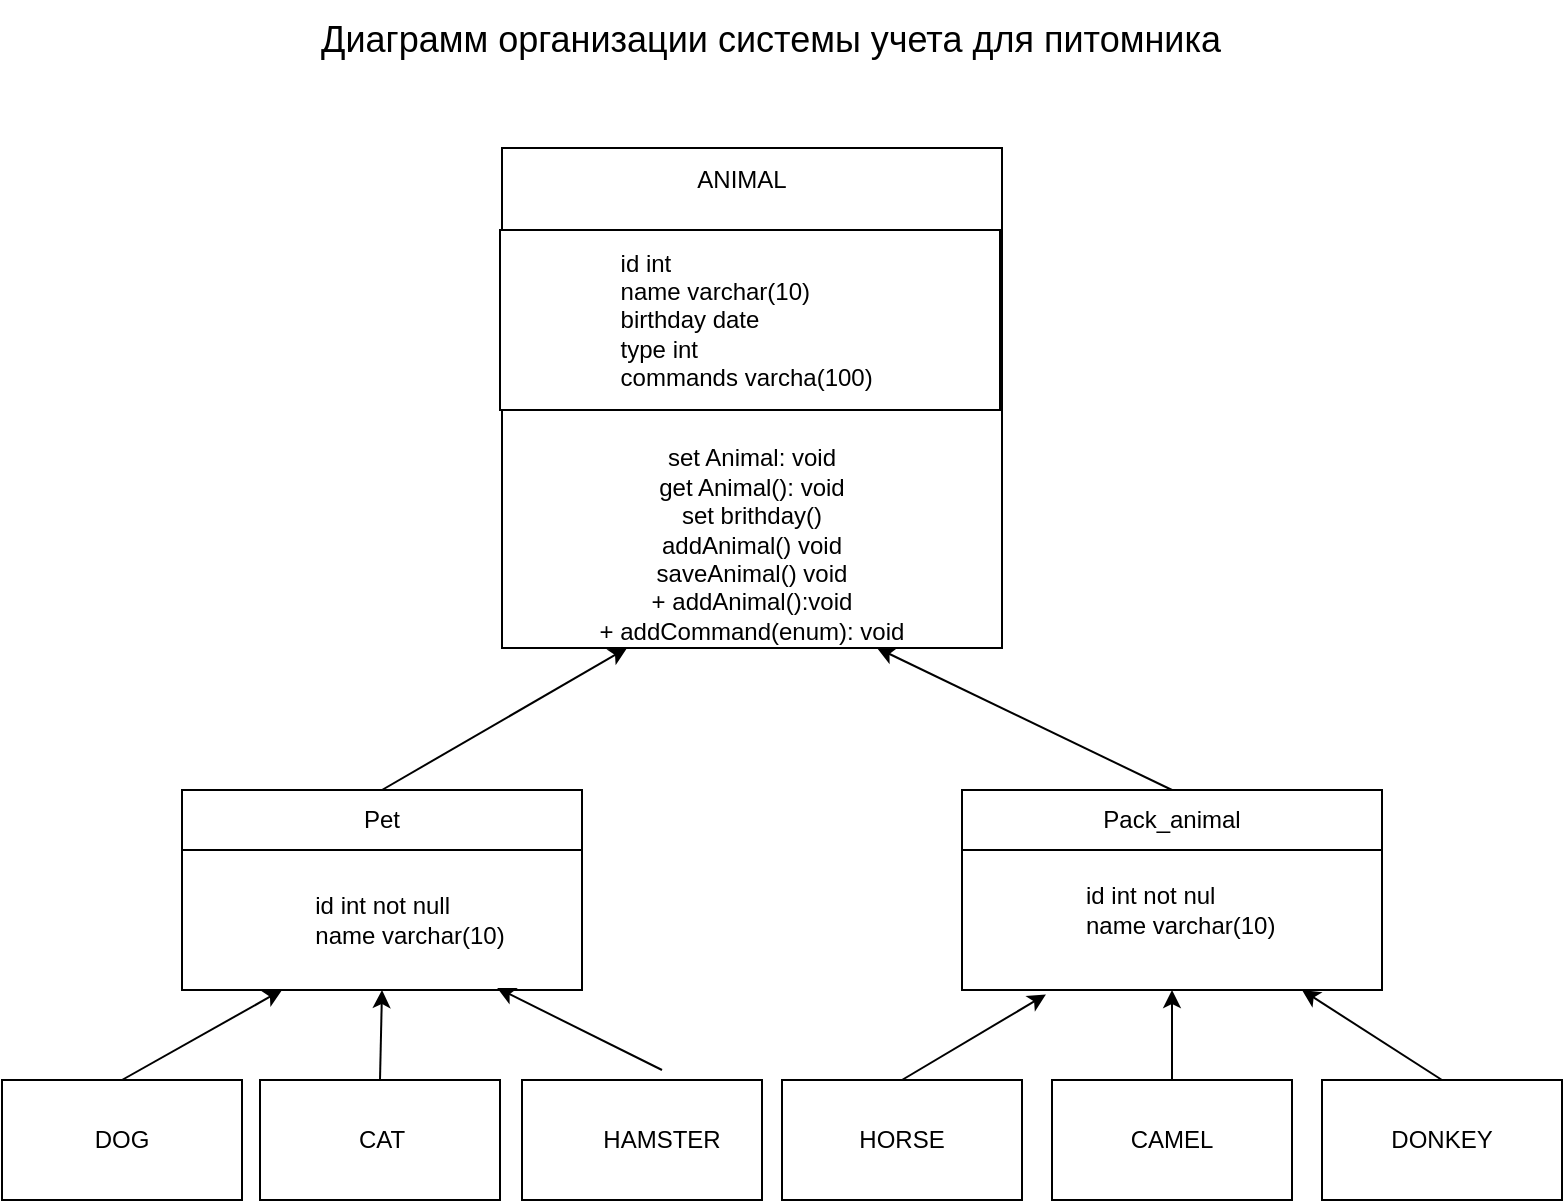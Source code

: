 <mxfile version="22.1.2" type="device">
  <diagram name="Страница — 1" id="SyRg5tXbsEuh2-FKaKii">
    <mxGraphModel dx="1036" dy="614" grid="1" gridSize="10" guides="1" tooltips="1" connect="1" arrows="1" fold="1" page="1" pageScale="1" pageWidth="827" pageHeight="1169" math="0" shadow="0">
      <root>
        <mxCell id="0" />
        <mxCell id="1" parent="0" />
        <mxCell id="GRIO4pkYDHqeG1bbn13S-2" value="&lt;font style=&quot;font-size: 18px;&quot;&gt;Диаграмм организации системы учета для питомника&lt;/font&gt;" style="text;html=1;align=center;verticalAlign=middle;resizable=0;points=[];autosize=1;strokeColor=none;fillColor=none;" parent="1" vertex="1">
          <mxGeometry x="179" y="45" width="470" height="40" as="geometry" />
        </mxCell>
        <mxCell id="GRIO4pkYDHqeG1bbn13S-3" value="" style="whiteSpace=wrap;html=1;aspect=fixed;" parent="1" vertex="1">
          <mxGeometry x="280" y="119" width="250" height="250" as="geometry" />
        </mxCell>
        <mxCell id="GRIO4pkYDHqeG1bbn13S-5" value="&lt;div style=&quot;text-align: left;&quot;&gt;&lt;span style=&quot;background-color: initial;&quot;&gt;id int&lt;/span&gt;&lt;/div&gt;&lt;div style=&quot;text-align: left;&quot;&gt;&lt;span style=&quot;background-color: initial;&quot;&gt;name varchar(10)&lt;/span&gt;&lt;/div&gt;&lt;div style=&quot;text-align: left;&quot;&gt;&lt;span style=&quot;background-color: initial;&quot;&gt;birthday date&lt;/span&gt;&lt;/div&gt;&lt;div style=&quot;text-align: left;&quot;&gt;&lt;span style=&quot;background-color: initial;&quot;&gt;type int&lt;/span&gt;&lt;/div&gt;&lt;div style=&quot;text-align: left;&quot;&gt;&lt;span style=&quot;background-color: initial;&quot;&gt;commands varcha(100)&amp;nbsp;&lt;/span&gt;&lt;/div&gt;" style="rounded=0;whiteSpace=wrap;html=1;" parent="1" vertex="1">
          <mxGeometry x="279" y="160" width="250" height="90" as="geometry" />
        </mxCell>
        <mxCell id="GRIO4pkYDHqeG1bbn13S-7" value="ANIMAL" style="text;html=1;strokeColor=none;fillColor=none;align=center;verticalAlign=middle;whiteSpace=wrap;rounded=0;" parent="1" vertex="1">
          <mxGeometry x="320" y="110" width="160" height="50" as="geometry" />
        </mxCell>
        <mxCell id="GRIO4pkYDHqeG1bbn13S-8" value="" style="rounded=0;whiteSpace=wrap;html=1;" parent="1" vertex="1">
          <mxGeometry x="120" y="440" width="200" height="100" as="geometry" />
        </mxCell>
        <mxCell id="GRIO4pkYDHqeG1bbn13S-9" value="" style="rounded=0;whiteSpace=wrap;html=1;" parent="1" vertex="1">
          <mxGeometry x="510" y="440" width="210" height="100" as="geometry" />
        </mxCell>
        <mxCell id="GRIO4pkYDHqeG1bbn13S-10" value="" style="endArrow=classic;html=1;rounded=0;exitX=0.5;exitY=0;exitDx=0;exitDy=0;entryX=0.25;entryY=1;entryDx=0;entryDy=0;" parent="1" source="GRIO4pkYDHqeG1bbn13S-8" target="GRIO4pkYDHqeG1bbn13S-3" edge="1">
          <mxGeometry width="50" height="50" relative="1" as="geometry">
            <mxPoint x="390" y="340" as="sourcePoint" />
            <mxPoint x="440" y="290" as="targetPoint" />
          </mxGeometry>
        </mxCell>
        <mxCell id="GRIO4pkYDHqeG1bbn13S-12" value="" style="endArrow=classic;html=1;rounded=0;entryX=0.75;entryY=1;entryDx=0;entryDy=0;exitX=0.5;exitY=0;exitDx=0;exitDy=0;" parent="1" source="GRIO4pkYDHqeG1bbn13S-9" target="GRIO4pkYDHqeG1bbn13S-3" edge="1">
          <mxGeometry width="50" height="50" relative="1" as="geometry">
            <mxPoint x="540" y="430" as="sourcePoint" />
            <mxPoint x="440" y="290" as="targetPoint" />
          </mxGeometry>
        </mxCell>
        <mxCell id="GRIO4pkYDHqeG1bbn13S-13" value="" style="rounded=0;whiteSpace=wrap;html=1;" parent="1" vertex="1">
          <mxGeometry x="159" y="585" width="120" height="60" as="geometry" />
        </mxCell>
        <mxCell id="GRIO4pkYDHqeG1bbn13S-14" value="" style="rounded=0;whiteSpace=wrap;html=1;" parent="1" vertex="1">
          <mxGeometry x="290" y="585" width="120" height="60" as="geometry" />
        </mxCell>
        <mxCell id="GRIO4pkYDHqeG1bbn13S-15" value="" style="rounded=0;whiteSpace=wrap;html=1;" parent="1" vertex="1">
          <mxGeometry x="30" y="585" width="120" height="60" as="geometry" />
        </mxCell>
        <mxCell id="GRIO4pkYDHqeG1bbn13S-16" value="CAMEL" style="rounded=0;whiteSpace=wrap;html=1;" parent="1" vertex="1">
          <mxGeometry x="555" y="585" width="120" height="60" as="geometry" />
        </mxCell>
        <mxCell id="GRIO4pkYDHqeG1bbn13S-17" value="HORSE" style="rounded=0;whiteSpace=wrap;html=1;" parent="1" vertex="1">
          <mxGeometry x="420" y="585" width="120" height="60" as="geometry" />
        </mxCell>
        <mxCell id="GRIO4pkYDHqeG1bbn13S-18" value="" style="rounded=0;whiteSpace=wrap;html=1;" parent="1" vertex="1">
          <mxGeometry x="690" y="585" width="120" height="60" as="geometry" />
        </mxCell>
        <mxCell id="GRIO4pkYDHqeG1bbn13S-26" value="DOG" style="text;html=1;strokeColor=none;fillColor=none;align=center;verticalAlign=middle;whiteSpace=wrap;rounded=0;" parent="1" vertex="1">
          <mxGeometry x="60" y="600" width="60" height="30" as="geometry" />
        </mxCell>
        <mxCell id="GRIO4pkYDHqeG1bbn13S-27" value="CAT" style="text;html=1;strokeColor=none;fillColor=none;align=center;verticalAlign=middle;whiteSpace=wrap;rounded=0;" parent="1" vertex="1">
          <mxGeometry x="190" y="600" width="60" height="30" as="geometry" />
        </mxCell>
        <mxCell id="GRIO4pkYDHqeG1bbn13S-28" value="HAMSTER" style="text;html=1;strokeColor=none;fillColor=none;align=center;verticalAlign=middle;whiteSpace=wrap;rounded=0;" parent="1" vertex="1">
          <mxGeometry x="330" y="600" width="60" height="30" as="geometry" />
        </mxCell>
        <mxCell id="GRIO4pkYDHqeG1bbn13S-29" value="DONKEY" style="text;html=1;strokeColor=none;fillColor=none;align=center;verticalAlign=middle;whiteSpace=wrap;rounded=0;" parent="1" vertex="1">
          <mxGeometry x="720" y="600" width="60" height="30" as="geometry" />
        </mxCell>
        <mxCell id="GRIO4pkYDHqeG1bbn13S-30" value="Pet" style="rounded=0;whiteSpace=wrap;html=1;" parent="1" vertex="1">
          <mxGeometry x="120" y="440" width="200" height="30" as="geometry" />
        </mxCell>
        <mxCell id="GRIO4pkYDHqeG1bbn13S-31" value="Pack_animal" style="rounded=0;whiteSpace=wrap;html=1;" parent="1" vertex="1">
          <mxGeometry x="510" y="440" width="210" height="30" as="geometry" />
        </mxCell>
        <mxCell id="GRIO4pkYDHqeG1bbn13S-32" value="&lt;div style=&quot;text-align: left;&quot;&gt;&lt;span style=&quot;background-color: initial;&quot;&gt;id int not null&lt;/span&gt;&lt;/div&gt;&lt;div style=&quot;text-align: left;&quot;&gt;&lt;span style=&quot;background-color: initial;&quot;&gt;name varchar(10)&lt;/span&gt;&lt;/div&gt;" style="text;html=1;strokeColor=none;fillColor=none;align=center;verticalAlign=middle;whiteSpace=wrap;rounded=0;" parent="1" vertex="1">
          <mxGeometry x="169" y="479" width="130" height="51" as="geometry" />
        </mxCell>
        <mxCell id="GRIO4pkYDHqeG1bbn13S-33" value="id int not nul&lt;br&gt;name varchar(10)" style="text;html=1;strokeColor=none;fillColor=none;align=left;verticalAlign=middle;whiteSpace=wrap;rounded=0;" parent="1" vertex="1">
          <mxGeometry x="570" y="470" width="120" height="60" as="geometry" />
        </mxCell>
        <mxCell id="GRIO4pkYDHqeG1bbn13S-34" value="" style="endArrow=classic;html=1;rounded=0;exitX=0.5;exitY=0;exitDx=0;exitDy=0;" parent="1" source="GRIO4pkYDHqeG1bbn13S-15" edge="1">
          <mxGeometry width="50" height="50" relative="1" as="geometry">
            <mxPoint x="390" y="440" as="sourcePoint" />
            <mxPoint x="170" y="540" as="targetPoint" />
          </mxGeometry>
        </mxCell>
        <mxCell id="GRIO4pkYDHqeG1bbn13S-35" value="" style="endArrow=classic;html=1;rounded=0;exitX=0.5;exitY=0;exitDx=0;exitDy=0;entryX=0.5;entryY=1;entryDx=0;entryDy=0;" parent="1" source="GRIO4pkYDHqeG1bbn13S-13" target="GRIO4pkYDHqeG1bbn13S-8" edge="1">
          <mxGeometry width="50" height="50" relative="1" as="geometry">
            <mxPoint x="390" y="440" as="sourcePoint" />
            <mxPoint x="440" y="390" as="targetPoint" />
          </mxGeometry>
        </mxCell>
        <mxCell id="GRIO4pkYDHqeG1bbn13S-36" value="" style="endArrow=classic;html=1;rounded=0;entryX=0.788;entryY=0.99;entryDx=0;entryDy=0;entryPerimeter=0;" parent="1" target="GRIO4pkYDHqeG1bbn13S-8" edge="1">
          <mxGeometry width="50" height="50" relative="1" as="geometry">
            <mxPoint x="360" y="580" as="sourcePoint" />
            <mxPoint x="440" y="390" as="targetPoint" />
          </mxGeometry>
        </mxCell>
        <mxCell id="GRIO4pkYDHqeG1bbn13S-37" value="" style="endArrow=classic;html=1;rounded=0;exitX=0.5;exitY=0;exitDx=0;exitDy=0;entryX=0.2;entryY=1.022;entryDx=0;entryDy=0;entryPerimeter=0;" parent="1" source="GRIO4pkYDHqeG1bbn13S-17" target="GRIO4pkYDHqeG1bbn13S-9" edge="1">
          <mxGeometry width="50" height="50" relative="1" as="geometry">
            <mxPoint x="390" y="440" as="sourcePoint" />
            <mxPoint x="440" y="390" as="targetPoint" />
          </mxGeometry>
        </mxCell>
        <mxCell id="GRIO4pkYDHqeG1bbn13S-38" value="" style="endArrow=classic;html=1;rounded=0;exitX=0.5;exitY=0;exitDx=0;exitDy=0;" parent="1" source="GRIO4pkYDHqeG1bbn13S-18" edge="1">
          <mxGeometry width="50" height="50" relative="1" as="geometry">
            <mxPoint x="390" y="440" as="sourcePoint" />
            <mxPoint x="680" y="540" as="targetPoint" />
          </mxGeometry>
        </mxCell>
        <mxCell id="GRIO4pkYDHqeG1bbn13S-39" value="" style="endArrow=classic;html=1;rounded=0;exitX=0.5;exitY=0;exitDx=0;exitDy=0;entryX=0.5;entryY=1;entryDx=0;entryDy=0;" parent="1" source="GRIO4pkYDHqeG1bbn13S-16" target="GRIO4pkYDHqeG1bbn13S-9" edge="1">
          <mxGeometry width="50" height="50" relative="1" as="geometry">
            <mxPoint x="390" y="440" as="sourcePoint" />
            <mxPoint x="440" y="390" as="targetPoint" />
          </mxGeometry>
        </mxCell>
        <mxCell id="-PcD7g9bgaMSDer3v5gz-1" value="&lt;br&gt;set Animal: void&lt;br&gt;get Animal(): void&lt;br&gt;set brithday()&lt;br&gt;addAnimal() void&lt;br&gt;saveAnimal() void&lt;br&gt;+ addAnimal():void&lt;br&gt;+ addCommand(enum): void" style="text;html=1;strokeColor=none;fillColor=none;align=center;verticalAlign=middle;whiteSpace=wrap;rounded=0;" vertex="1" parent="1">
          <mxGeometry x="310" y="290" width="190" height="40" as="geometry" />
        </mxCell>
      </root>
    </mxGraphModel>
  </diagram>
</mxfile>
